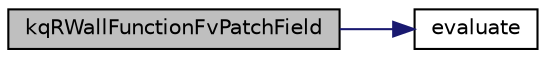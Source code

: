 digraph "kqRWallFunctionFvPatchField"
{
  bgcolor="transparent";
  edge [fontname="Helvetica",fontsize="10",labelfontname="Helvetica",labelfontsize="10"];
  node [fontname="Helvetica",fontsize="10",shape=record];
  rankdir="LR";
  Node1 [label="kqRWallFunctionFvPatchField",height=0.2,width=0.4,color="black", fillcolor="grey75", style="filled", fontcolor="black"];
  Node1 -> Node2 [color="midnightblue",fontsize="10",style="solid",fontname="Helvetica"];
  Node2 [label="evaluate",height=0.2,width=0.4,color="black",URL="$a01247.html#a8a2e069a88d6c07df5d1bef6a1fc4e25",tooltip="Evaluate the patchField. "];
}
